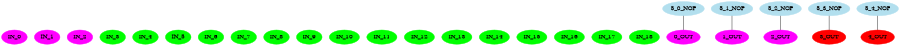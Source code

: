 digraph EACircuit {
rankdir=BT;
edge [dir=none];
size="6,6";
ordering=out;
node [color=magenta, style=filled];
"IN_0";
"IN_1";
"IN_2";
node [color=green, style=filled];
"IN_3";
"IN_4";
"IN_5";
"IN_6";
"IN_7";
"IN_8";
"IN_9";
"IN_10";
"IN_11";
"IN_12";
"IN_13";
"IN_14";
"IN_15";
"IN_16";
"IN_17";
"IN_18";
node [color=lightblue2, style=filled];
{ rank=same; }
node [color=lightblue2, style=filled];
{ rank=same; }
node [color=lightblue2, style=filled];
{ rank=same; }
node [color=lightblue2, style=filled];
{ rank=same; }
node [color=lightblue2, style=filled];
{ rank=same; "5_0_NOP"; "5_1_NOP"; "5_2_NOP"; "5_3_NOP"; "5_4_NOP"; }
node [color=magenta];
"0_OUT" -> "5_0_NOP";
"1_OUT" -> "5_1_NOP";
"2_OUT" -> "5_2_NOP";
node [color=red];
"3_OUT" -> "5_3_NOP";
"4_OUT" -> "5_4_NOP";
}